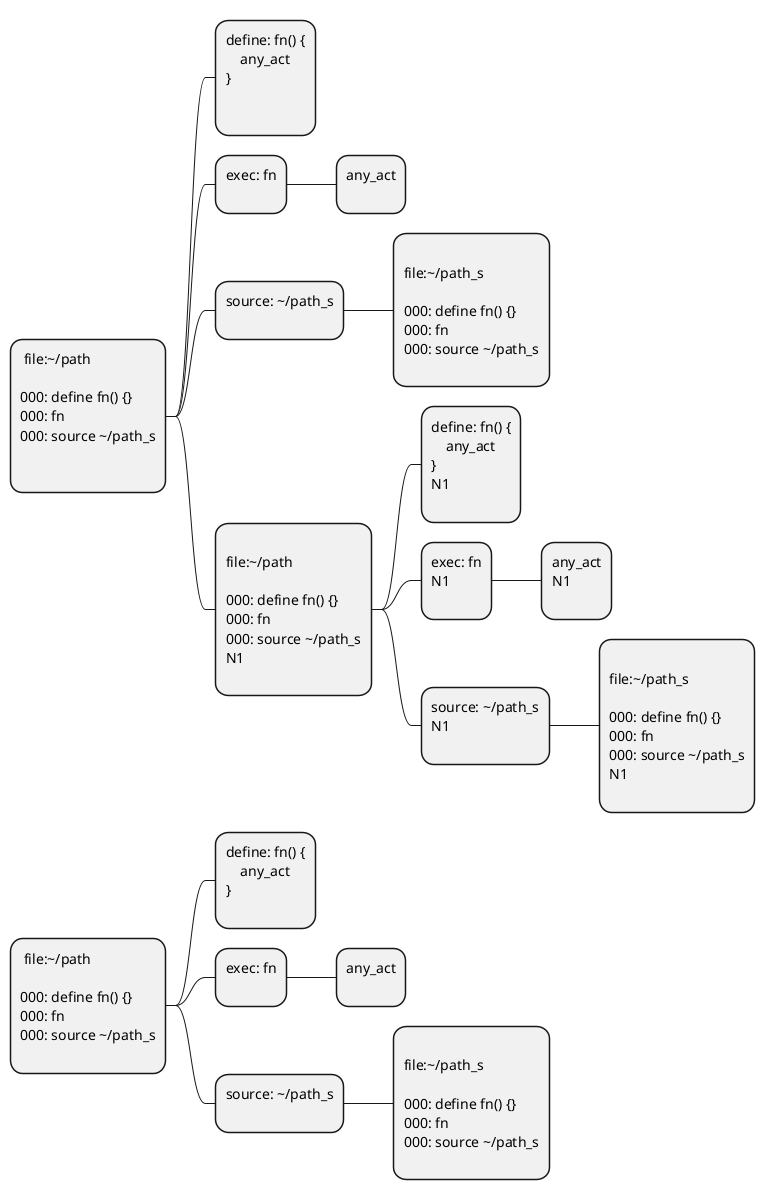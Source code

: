 @startmindmap
'/home/st/REPOBARE/_repo/sta/.d/.st_rc_d.data.d/ufl_stl0/.flow.d/010_d2u/_tst/part_1/_dir_tst/_tst.cntx.d/__001.puml


*: file:\~/path

000: define fn() {}
000: fn 
000: source \~/path_s

;

**:define: fn() {
    any_act
}

;

**:exec: fn
;

***:any_act
;

**:source: \~/path_s
;

***:
file:\~/path_s

000: define fn() {}
000: fn 
000: source \~/path_s
;

'/home/st/REPOBARE/_repo/sta/.d/.st_rc_d.data.d/ufl_stl0/.flow.d/010_d2u/_tst/part_1/_dir_tst/_tst.cntx.d/002.d/__000.stdgm_1.puml



**:
file:\~/path

000: define fn() {}
000: fn 
000: source \~/path_s
N1
;


***:define: fn() {
    any_act
}
N1
;

***:exec: fn
N1
;

****:any_act
N1
;

***:source: \~/path_s
N1
;

****:
file:\~/path_s

000: define fn() {}
000: fn 
000: source \~/path_s
N1
;



'/home/st/REPOBARE/_repo/sta/.d/.st_rc_d.data.d/ufl_stl0/.flow.d/010_d2u/_tst/part_1/_dir_tst/_tst.cntx.d/__003.puml


*: file:\~/path

000: define fn() {}
000: fn 
000: source \~/path_s
;

**:define: fn() {
    any_act
}
;

**:exec: fn
;

***:any_act
;

**:source: \~/path_s
;

***:
file:\~/path_s

000: define fn() {}
000: fn 
000: source \~/path_s
;

@endmindmap
